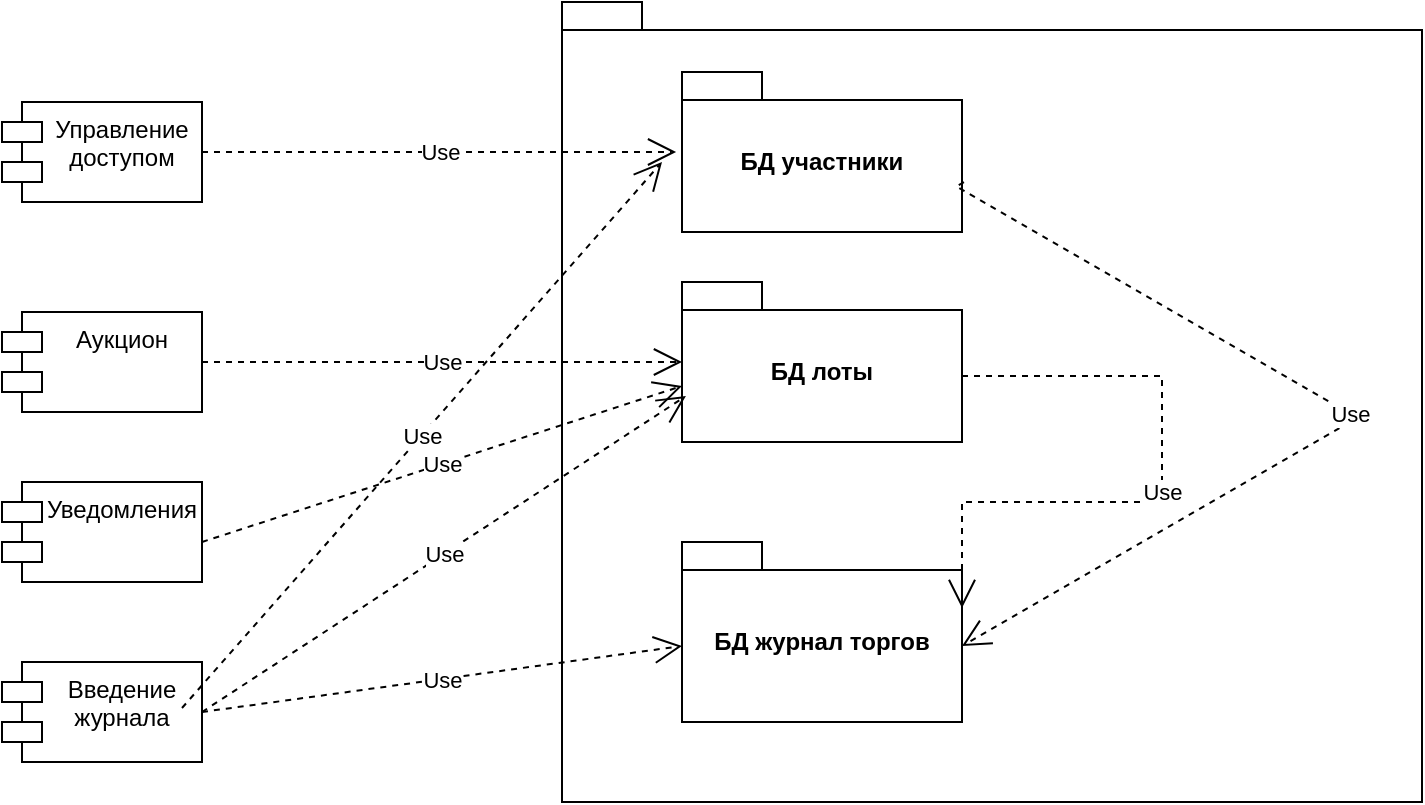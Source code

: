 <mxfile version="26.0.9">
  <diagram name="Страница — 1" id="MsxkK7hVj3ATyVxU1vGl">
    <mxGraphModel dx="1434" dy="884" grid="1" gridSize="10" guides="1" tooltips="1" connect="1" arrows="1" fold="1" page="1" pageScale="1" pageWidth="827" pageHeight="1169" math="0" shadow="0">
      <root>
        <mxCell id="0" />
        <mxCell id="1" parent="0" />
        <mxCell id="vSXSuInnl_k44_p8eN2E-2" value="Уведомления" style="shape=module;align=left;spacingLeft=20;align=center;verticalAlign=top;whiteSpace=wrap;html=1;" vertex="1" parent="1">
          <mxGeometry x="80" y="280" width="100" height="50" as="geometry" />
        </mxCell>
        <mxCell id="vSXSuInnl_k44_p8eN2E-3" value="Аукцион" style="shape=module;align=left;spacingLeft=20;align=center;verticalAlign=top;whiteSpace=wrap;html=1;" vertex="1" parent="1">
          <mxGeometry x="80" y="195" width="100" height="50" as="geometry" />
        </mxCell>
        <mxCell id="vSXSuInnl_k44_p8eN2E-4" value="Управление доступом" style="shape=module;align=left;spacingLeft=20;align=center;verticalAlign=top;whiteSpace=wrap;html=1;" vertex="1" parent="1">
          <mxGeometry x="80" y="90" width="100" height="50" as="geometry" />
        </mxCell>
        <mxCell id="vSXSuInnl_k44_p8eN2E-5" value="Введение журнала" style="shape=module;align=left;spacingLeft=20;align=center;verticalAlign=top;whiteSpace=wrap;html=1;" vertex="1" parent="1">
          <mxGeometry x="80" y="370" width="100" height="50" as="geometry" />
        </mxCell>
        <mxCell id="vSXSuInnl_k44_p8eN2E-6" value="" style="shape=folder;fontStyle=1;spacingTop=10;tabWidth=40;tabHeight=14;tabPosition=left;html=1;whiteSpace=wrap;" vertex="1" parent="1">
          <mxGeometry x="360" y="40" width="430" height="400" as="geometry" />
        </mxCell>
        <mxCell id="vSXSuInnl_k44_p8eN2E-7" value="БД участники" style="shape=folder;fontStyle=1;spacingTop=10;tabWidth=40;tabHeight=14;tabPosition=left;html=1;whiteSpace=wrap;" vertex="1" parent="1">
          <mxGeometry x="420" y="75" width="140" height="80" as="geometry" />
        </mxCell>
        <mxCell id="vSXSuInnl_k44_p8eN2E-8" value="БД лоты" style="shape=folder;fontStyle=1;spacingTop=10;tabWidth=40;tabHeight=14;tabPosition=left;html=1;whiteSpace=wrap;" vertex="1" parent="1">
          <mxGeometry x="420" y="180" width="140" height="80" as="geometry" />
        </mxCell>
        <mxCell id="vSXSuInnl_k44_p8eN2E-9" value="БД журнал торгов" style="shape=folder;fontStyle=1;spacingTop=10;tabWidth=40;tabHeight=14;tabPosition=left;html=1;whiteSpace=wrap;" vertex="1" parent="1">
          <mxGeometry x="420" y="310" width="140" height="90" as="geometry" />
        </mxCell>
        <mxCell id="vSXSuInnl_k44_p8eN2E-10" value="Use" style="endArrow=open;endSize=12;dashed=1;html=1;rounded=0;exitX=1;exitY=0.5;exitDx=0;exitDy=0;entryX=-0.021;entryY=0.5;entryDx=0;entryDy=0;entryPerimeter=0;" edge="1" parent="1" source="vSXSuInnl_k44_p8eN2E-4" target="vSXSuInnl_k44_p8eN2E-7">
          <mxGeometry width="160" relative="1" as="geometry">
            <mxPoint x="-50" y="440" as="sourcePoint" />
            <mxPoint x="110" y="440" as="targetPoint" />
          </mxGeometry>
        </mxCell>
        <mxCell id="vSXSuInnl_k44_p8eN2E-12" value="Use" style="endArrow=open;endSize=12;dashed=1;html=1;rounded=0;exitX=1;exitY=0.5;exitDx=0;exitDy=0;" edge="1" parent="1" source="vSXSuInnl_k44_p8eN2E-3" target="vSXSuInnl_k44_p8eN2E-8">
          <mxGeometry width="160" relative="1" as="geometry">
            <mxPoint x="330" y="450" as="sourcePoint" />
            <mxPoint x="490" y="450" as="targetPoint" />
          </mxGeometry>
        </mxCell>
        <mxCell id="vSXSuInnl_k44_p8eN2E-14" value="Use" style="endArrow=open;endSize=12;dashed=1;html=1;rounded=0;exitX=1;exitY=0.5;exitDx=0;exitDy=0;entryX=0;entryY=0;entryDx=0;entryDy=52;entryPerimeter=0;" edge="1" parent="1" source="vSXSuInnl_k44_p8eN2E-5" target="vSXSuInnl_k44_p8eN2E-9">
          <mxGeometry width="160" relative="1" as="geometry">
            <mxPoint x="330" y="450" as="sourcePoint" />
            <mxPoint x="490" y="450" as="targetPoint" />
          </mxGeometry>
        </mxCell>
        <mxCell id="vSXSuInnl_k44_p8eN2E-16" value="Use" style="endArrow=open;endSize=12;dashed=1;html=1;rounded=0;exitX=1;exitY=0.5;exitDx=0;exitDy=0;entryX=0;entryY=0;entryDx=0;entryDy=47;entryPerimeter=0;" edge="1" parent="1">
          <mxGeometry width="160" relative="1" as="geometry">
            <mxPoint x="180" y="310" as="sourcePoint" />
            <mxPoint x="420" y="232" as="targetPoint" />
          </mxGeometry>
        </mxCell>
        <mxCell id="vSXSuInnl_k44_p8eN2E-17" value="Use" style="endArrow=open;endSize=12;dashed=1;html=1;rounded=0;exitX=1;exitY=0.5;exitDx=0;exitDy=0;entryX=0.014;entryY=0.713;entryDx=0;entryDy=0;entryPerimeter=0;" edge="1" parent="1" source="vSXSuInnl_k44_p8eN2E-5" target="vSXSuInnl_k44_p8eN2E-8">
          <mxGeometry width="160" relative="1" as="geometry">
            <mxPoint x="330" y="450" as="sourcePoint" />
            <mxPoint x="490" y="450" as="targetPoint" />
          </mxGeometry>
        </mxCell>
        <mxCell id="vSXSuInnl_k44_p8eN2E-18" value="Use" style="endArrow=open;endSize=12;dashed=1;html=1;rounded=0;exitX=1;exitY=0.5;exitDx=0;exitDy=0;entryX=0;entryY=0;entryDx=0;entryDy=47;entryPerimeter=0;" edge="1" parent="1">
          <mxGeometry width="160" relative="1" as="geometry">
            <mxPoint x="170" y="393" as="sourcePoint" />
            <mxPoint x="410" y="120" as="targetPoint" />
          </mxGeometry>
        </mxCell>
        <mxCell id="vSXSuInnl_k44_p8eN2E-21" value="Use" style="endArrow=open;endSize=12;dashed=1;html=1;rounded=0;edgeStyle=isometricEdgeStyle;exitX=1.007;exitY=0.688;exitDx=0;exitDy=0;exitPerimeter=0;entryX=0;entryY=0;entryDx=140;entryDy=52;entryPerimeter=0;" edge="1" parent="1" source="vSXSuInnl_k44_p8eN2E-7" target="vSXSuInnl_k44_p8eN2E-9">
          <mxGeometry width="160" relative="1" as="geometry">
            <mxPoint x="1019.48" y="116" as="sourcePoint" />
            <mxPoint x="830" y="590" as="targetPoint" />
            <Array as="points">
              <mxPoint x="640" y="180" />
            </Array>
          </mxGeometry>
        </mxCell>
        <mxCell id="vSXSuInnl_k44_p8eN2E-22" value="Use" style="endArrow=open;endSize=12;dashed=1;html=1;rounded=0;edgeStyle=orthogonalEdgeStyle;exitX=0;exitY=0;exitDx=140;exitDy=47;exitPerimeter=0;entryX=0;entryY=0;entryDx=140;entryDy=33;entryPerimeter=0;" edge="1" parent="1" source="vSXSuInnl_k44_p8eN2E-8" target="vSXSuInnl_k44_p8eN2E-9">
          <mxGeometry width="160" relative="1" as="geometry">
            <mxPoint x="600" y="290" as="sourcePoint" />
            <mxPoint x="760" y="290" as="targetPoint" />
            <Array as="points">
              <mxPoint x="660" y="227" />
              <mxPoint x="660" y="290" />
              <mxPoint x="560" y="290" />
            </Array>
          </mxGeometry>
        </mxCell>
      </root>
    </mxGraphModel>
  </diagram>
</mxfile>
